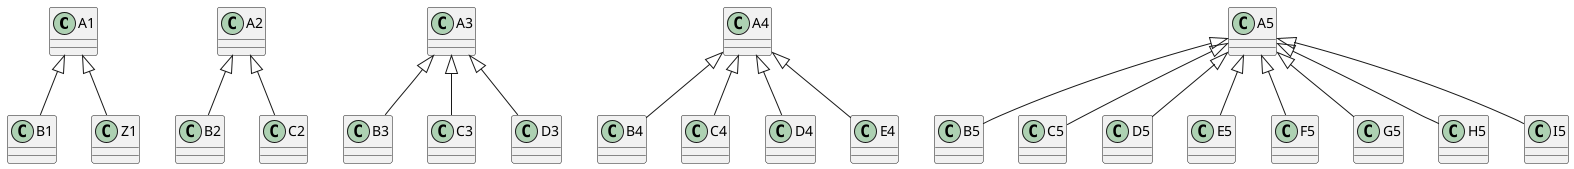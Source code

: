 @startuml

skinparam groupInheritance 1

A1 <|-- B1
A1 <|-- Z1

A2 <|-- B2
A2 <|-- C2

A3 <|-- B3
A3 <|-- C3
A3 <|-- D3

A4 <|-- B4
A4 <|-- C4
A4 <|-- D4
A4 <|-- E4

A5 <|-- B5
A5 <|-- C5
A5 <|-- D5
A5 <|-- E5
A5 <|-- F5
A5 <|-- G5
A5 <|-- H5
A5 <|-- I5

@enduml